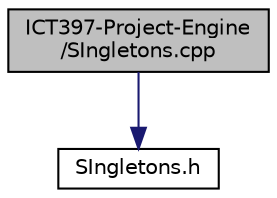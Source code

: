 digraph "ICT397-Project-Engine/SIngletons.cpp"
{
 // LATEX_PDF_SIZE
  edge [fontname="Helvetica",fontsize="10",labelfontname="Helvetica",labelfontsize="10"];
  node [fontname="Helvetica",fontsize="10",shape=record];
  Node1 [label="ICT397-Project-Engine\l/SIngletons.cpp",height=0.2,width=0.4,color="black", fillcolor="grey75", style="filled", fontcolor="black",tooltip=" "];
  Node1 -> Node2 [color="midnightblue",fontsize="10",style="solid",fontname="Helvetica"];
  Node2 [label="SIngletons.h",height=0.2,width=0.4,color="black", fillcolor="white", style="filled",URL="$_s_ingletons_8h.html",tooltip=" "];
}
